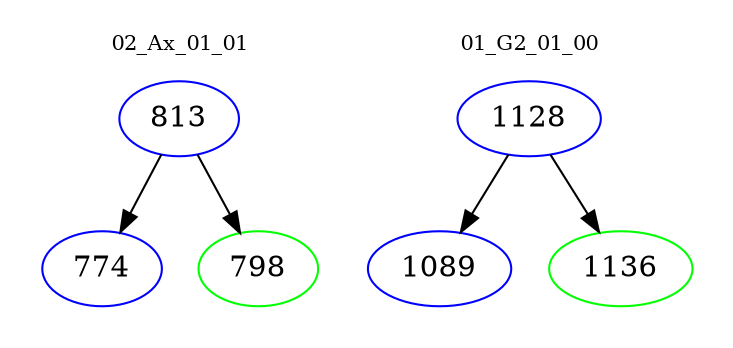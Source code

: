 digraph{
subgraph cluster_0 {
color = white
label = "02_Ax_01_01";
fontsize=10;
T0_813 [label="813", color="blue"]
T0_813 -> T0_774 [color="black"]
T0_774 [label="774", color="blue"]
T0_813 -> T0_798 [color="black"]
T0_798 [label="798", color="green"]
}
subgraph cluster_1 {
color = white
label = "01_G2_01_00";
fontsize=10;
T1_1128 [label="1128", color="blue"]
T1_1128 -> T1_1089 [color="black"]
T1_1089 [label="1089", color="blue"]
T1_1128 -> T1_1136 [color="black"]
T1_1136 [label="1136", color="green"]
}
}
